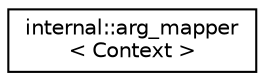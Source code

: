 digraph "Иерархия классов. Графический вид."
{
  edge [fontname="Helvetica",fontsize="10",labelfontname="Helvetica",labelfontsize="10"];
  node [fontname="Helvetica",fontsize="10",shape=record];
  rankdir="LR";
  Node0 [label="internal::arg_mapper\l\< Context \>",height=0.2,width=0.4,color="black", fillcolor="white", style="filled",URL="$structinternal_1_1arg__mapper.html"];
}
